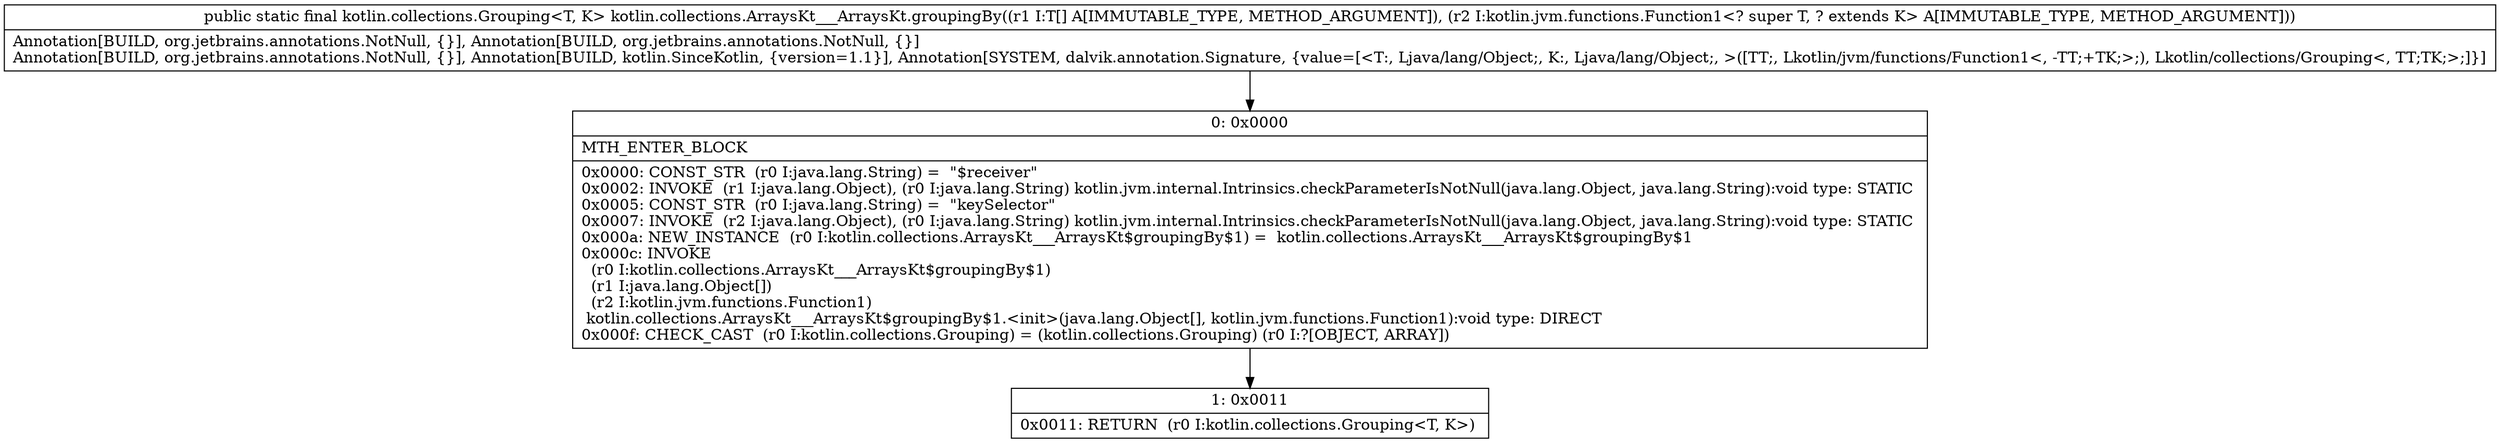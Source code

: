 digraph "CFG forkotlin.collections.ArraysKt___ArraysKt.groupingBy([Ljava\/lang\/Object;Lkotlin\/jvm\/functions\/Function1;)Lkotlin\/collections\/Grouping;" {
Node_0 [shape=record,label="{0\:\ 0x0000|MTH_ENTER_BLOCK\l|0x0000: CONST_STR  (r0 I:java.lang.String) =  \"$receiver\" \l0x0002: INVOKE  (r1 I:java.lang.Object), (r0 I:java.lang.String) kotlin.jvm.internal.Intrinsics.checkParameterIsNotNull(java.lang.Object, java.lang.String):void type: STATIC \l0x0005: CONST_STR  (r0 I:java.lang.String) =  \"keySelector\" \l0x0007: INVOKE  (r2 I:java.lang.Object), (r0 I:java.lang.String) kotlin.jvm.internal.Intrinsics.checkParameterIsNotNull(java.lang.Object, java.lang.String):void type: STATIC \l0x000a: NEW_INSTANCE  (r0 I:kotlin.collections.ArraysKt___ArraysKt$groupingBy$1) =  kotlin.collections.ArraysKt___ArraysKt$groupingBy$1 \l0x000c: INVOKE  \l  (r0 I:kotlin.collections.ArraysKt___ArraysKt$groupingBy$1)\l  (r1 I:java.lang.Object[])\l  (r2 I:kotlin.jvm.functions.Function1)\l kotlin.collections.ArraysKt___ArraysKt$groupingBy$1.\<init\>(java.lang.Object[], kotlin.jvm.functions.Function1):void type: DIRECT \l0x000f: CHECK_CAST  (r0 I:kotlin.collections.Grouping) = (kotlin.collections.Grouping) (r0 I:?[OBJECT, ARRAY]) \l}"];
Node_1 [shape=record,label="{1\:\ 0x0011|0x0011: RETURN  (r0 I:kotlin.collections.Grouping\<T, K\>) \l}"];
MethodNode[shape=record,label="{public static final kotlin.collections.Grouping\<T, K\> kotlin.collections.ArraysKt___ArraysKt.groupingBy((r1 I:T[] A[IMMUTABLE_TYPE, METHOD_ARGUMENT]), (r2 I:kotlin.jvm.functions.Function1\<? super T, ? extends K\> A[IMMUTABLE_TYPE, METHOD_ARGUMENT]))  | Annotation[BUILD, org.jetbrains.annotations.NotNull, \{\}], Annotation[BUILD, org.jetbrains.annotations.NotNull, \{\}]\lAnnotation[BUILD, org.jetbrains.annotations.NotNull, \{\}], Annotation[BUILD, kotlin.SinceKotlin, \{version=1.1\}], Annotation[SYSTEM, dalvik.annotation.Signature, \{value=[\<T:, Ljava\/lang\/Object;, K:, Ljava\/lang\/Object;, \>([TT;, Lkotlin\/jvm\/functions\/Function1\<, \-TT;+TK;\>;), Lkotlin\/collections\/Grouping\<, TT;TK;\>;]\}]\l}"];
MethodNode -> Node_0;
Node_0 -> Node_1;
}

